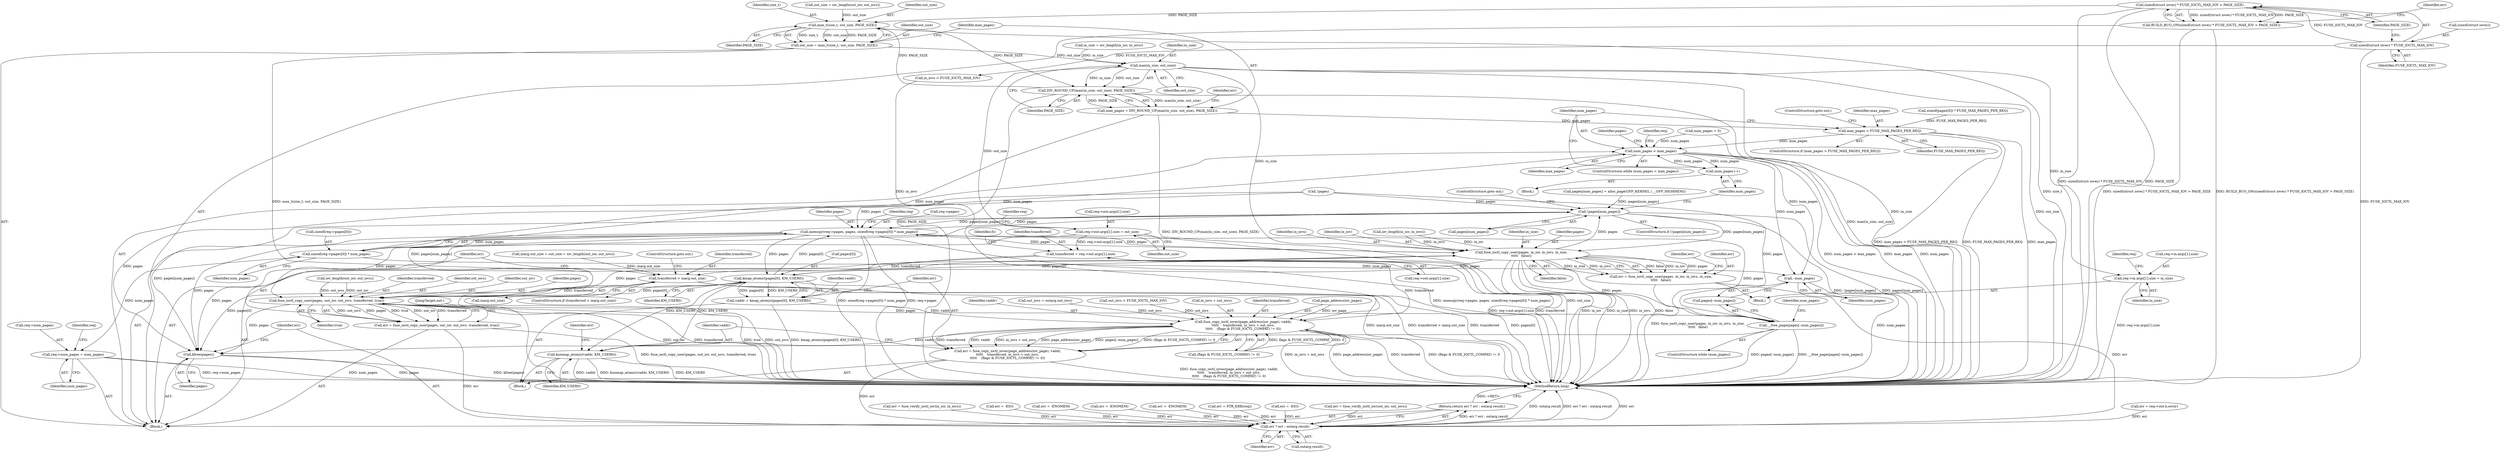digraph "0_linux_7572777eef78ebdee1ecb7c258c0ef94d35bad16@API" {
"1000166" [label="(Call,sizeof(struct iovec) * FUSE_IOCTL_MAX_IOV > PAGE_SIZE)"];
"1000167" [label="(Call,sizeof(struct iovec) * FUSE_IOCTL_MAX_IOV)"];
"1000165" [label="(Call,BUILD_BUG_ON(sizeof(struct iovec) * FUSE_IOCTL_MAX_IOV > PAGE_SIZE))"];
"1000266" [label="(Call,max_t(size_t, out_size, PAGE_SIZE))"];
"1000264" [label="(Call,out_size = max_t(size_t, out_size, PAGE_SIZE))"];
"1000273" [label="(Call,max(in_size, out_size))"];
"1000272" [label="(Call,DIV_ROUND_UP(max(in_size, out_size), PAGE_SIZE))"];
"1000270" [label="(Call,max_pages = DIV_ROUND_UP(max(in_size, out_size), PAGE_SIZE))"];
"1000282" [label="(Call,max_pages > FUSE_MAX_PAGES_PER_REQ)"];
"1000287" [label="(Call,num_pages < max_pages)"];
"1000305" [label="(Call,num_pages++)"];
"1000328" [label="(Call,sizeof(req->pages[0]) * num_pages)"];
"1000323" [label="(Call,memcpy(req->pages, pages, sizeof(req->pages[0]) * num_pages))"];
"1000300" [label="(Call,!pages[num_pages])"];
"1000421" [label="(Call,fuse_ioctl_copy_user(pages, in_iov, in_iovs, in_size,\n\t\t\t\t\t   false))"];
"1000419" [label="(Call,err = fuse_ioctl_copy_user(pages, in_iov, in_iovs, in_size,\n\t\t\t\t\t   false))"];
"1000658" [label="(Call,err ? err : outarg.result)"];
"1000657" [label="(Return,return err ? err : outarg.result;)"];
"1000567" [label="(Call,kmap_atomic(pages[0], KM_USER0))"];
"1000565" [label="(Call,vaddr = kmap_atomic(pages[0], KM_USER0))"];
"1000574" [label="(Call,fuse_copy_ioctl_iovec(page_address(iov_page), vaddr,\n\t\t\t\t\t    transferred, in_iovs + out_iovs,\n\t\t\t\t\t    (flags & FUSE_IOCTL_COMPAT) != 0))"];
"1000572" [label="(Call,err = fuse_copy_ioctl_iovec(page_address(iov_page), vaddr,\n\t\t\t\t\t    transferred, in_iovs + out_iovs,\n\t\t\t\t\t    (flags & FUSE_IOCTL_COMPAT) != 0))"];
"1000587" [label="(Call,kunmap_atomic(vaddr, KM_USER0))"];
"1000632" [label="(Call,fuse_ioctl_copy_user(pages, out_iov, out_iovs, transferred, true))"];
"1000630" [label="(Call,err = fuse_ioctl_copy_user(pages, out_iov, out_iovs, transferred, true))"];
"1000650" [label="(Call,__free_page(pages[--num_pages]))"];
"1000655" [label="(Call,kfree(pages))"];
"1000336" [label="(Call,req->num_pages = num_pages)"];
"1000653" [label="(Call,--num_pages)"];
"1000401" [label="(Call,req->in.args[1].size = in_size)"];
"1000461" [label="(Call,req->out.args[1].size = out_size)"];
"1000498" [label="(Call,transferred = req->out.args[1].size)"];
"1000624" [label="(Call,transferred > inarg.out_size)"];
"1000541" [label="(Call,out_iovs = outarg.out_iovs)"];
"1000498" [label="(Call,transferred = req->out.args[1].size)"];
"1000269" [label="(Identifier,PAGE_SIZE)"];
"1000568" [label="(Call,pages[0])"];
"1000170" [label="(Identifier,FUSE_IOCTL_MAX_IOV)"];
"1000660" [label="(Identifier,err)"];
"1000284" [label="(Identifier,FUSE_MAX_PAGES_PER_REQ)"];
"1000500" [label="(Call,req->out.args[1].size)"];
"1000629" [label="(ControlStructure,goto out;)"];
"1000266" [label="(Call,max_t(size_t, out_size, PAGE_SIZE))"];
"1000659" [label="(Identifier,err)"];
"1000573" [label="(Identifier,err)"];
"1000636" [label="(Identifier,transferred)"];
"1000489" [label="(Call,err = req->out.h.error)"];
"1000283" [label="(Identifier,max_pages)"];
"1000524" [label="(Block,)"];
"1000602" [label="(Call,err = fuse_verify_ioctl_iov(in_iov, in_iovs))"];
"1000171" [label="(Identifier,PAGE_SIZE)"];
"1000499" [label="(Identifier,transferred)"];
"1000278" [label="(Identifier,err)"];
"1000661" [label="(Call,outarg.result)"];
"1000289" [label="(Identifier,max_pages)"];
"1000567" [label="(Call,kmap_atomic(pages[0], KM_USER0))"];
"1000305" [label="(Call,num_pages++)"];
"1000157" [label="(Call,num_pages = 0)"];
"1000259" [label="(Call,out_size = iov_length(out_iov, out_iovs))"];
"1000337" [label="(Call,req->num_pages)"];
"1000422" [label="(Identifier,pages)"];
"1000424" [label="(Identifier,in_iovs)"];
"1000271" [label="(Identifier,max_pages)"];
"1000275" [label="(Identifier,out_size)"];
"1000328" [label="(Call,sizeof(req->pages[0]) * num_pages)"];
"1000394" [label="(Block,)"];
"1000323" [label="(Call,memcpy(req->pages, pages, sizeof(req->pages[0]) * num_pages))"];
"1000589" [label="(Identifier,KM_USER0)"];
"1000179" [label="(Call,sizeof(pages[0]) * FUSE_MAX_PAGES_PER_REQ)"];
"1000329" [label="(Call,sizeof(req->pages[0]))"];
"1000626" [label="(Call,inarg.out_size)"];
"1000635" [label="(Identifier,out_iovs)"];
"1000173" [label="(Identifier,err)"];
"1000649" [label="(Identifier,num_pages)"];
"1000419" [label="(Call,err = fuse_ioctl_copy_user(pages, in_iov, in_iovs, in_size,\n\t\t\t\t\t   false))"];
"1000638" [label="(JumpTarget,out:)"];
"1000335" [label="(Identifier,num_pages)"];
"1000287" [label="(Call,num_pages < max_pages)"];
"1000634" [label="(Identifier,out_iov)"];
"1000264" [label="(Call,out_size = max_t(size_t, out_size, PAGE_SIZE))"];
"1000462" [label="(Call,req->out.args[1].size)"];
"1000633" [label="(Identifier,pages)"];
"1000650" [label="(Call,__free_page(pages[--num_pages]))"];
"1000261" [label="(Call,iov_length(out_iov, out_iovs))"];
"1000304" [label="(ControlStructure,goto out;)"];
"1000308" [label="(Identifier,req)"];
"1000285" [label="(ControlStructure,goto out;)"];
"1000475" [label="(Identifier,req)"];
"1000526" [label="(Call,err = -EIO)"];
"1000291" [label="(Call,pages[num_pages] = alloc_page(GFP_KERNEL | __GFP_HIGHMEM))"];
"1000277" [label="(Call,err = -ENOMEM)"];
"1000250" [label="(Call,in_size = iov_length(in_iov, in_iovs))"];
"1000582" [label="(Call,(flags & FUSE_IOCTL_COMPAT) != 0)"];
"1000172" [label="(Call,err = -ENOMEM)"];
"1000268" [label="(Identifier,out_size)"];
"1000301" [label="(Call,pages[num_pages])"];
"1000273" [label="(Call,max(in_size, out_size))"];
"1000345" [label="(Identifier,req)"];
"1000288" [label="(Identifier,num_pages)"];
"1000630" [label="(Call,err = fuse_ioctl_copy_user(pages, out_iov, out_iovs, transferred, true))"];
"1000575" [label="(Call,page_address(iov_page))"];
"1000587" [label="(Call,kunmap_atomic(vaddr, KM_USER0))"];
"1000324" [label="(Call,req->pages)"];
"1000658" [label="(Call,err ? err : outarg.result)"];
"1000270" [label="(Call,max_pages = DIV_ROUND_UP(max(in_size, out_size), PAGE_SIZE))"];
"1000192" [label="(Call,!pages)"];
"1000632" [label="(Call,fuse_ioctl_copy_user(pages, out_iov, out_iovs, transferred, true))"];
"1000565" [label="(Call,vaddr = kmap_atomic(pages[0], KM_USER0))"];
"1000588" [label="(Identifier,vaddr)"];
"1000546" [label="(Call,err = -ENOMEM)"];
"1000426" [label="(Identifier,false)"];
"1000657" [label="(Return,return err ? err : outarg.result;)"];
"1000315" [label="(Call,err = PTR_ERR(req))"];
"1000306" [label="(Identifier,num_pages)"];
"1000664" [label="(MethodReturn,long)"];
"1000566" [label="(Identifier,vaddr)"];
"1000656" [label="(Identifier,pages)"];
"1000411" [label="(Identifier,in_size)"];
"1000651" [label="(Call,pages[--num_pages])"];
"1000267" [label="(Identifier,size_t)"];
"1000631" [label="(Identifier,err)"];
"1000167" [label="(Call,sizeof(struct iovec) * FUSE_IOCTL_MAX_IOV)"];
"1000619" [label="(Call,err = -EIO)"];
"1000623" [label="(ControlStructure,if (transferred > inarg.out_size))"];
"1000265" [label="(Identifier,out_size)"];
"1000423" [label="(Identifier,in_iov)"];
"1000556" [label="(Call,out_iovs > FUSE_IOCTL_MAX_IOV)"];
"1000420" [label="(Identifier,err)"];
"1000168" [label="(Call,sizeof(struct iovec))"];
"1000272" [label="(Call,DIV_ROUND_UP(max(in_size, out_size), PAGE_SIZE))"];
"1000572" [label="(Call,err = fuse_copy_ioctl_iovec(page_address(iov_page), vaddr,\n\t\t\t\t\t    transferred, in_iovs + out_iovs,\n\t\t\t\t\t    (flags & FUSE_IOCTL_COMPAT) != 0))"];
"1000290" [label="(Block,)"];
"1000165" [label="(Call,BUILD_BUG_ON(sizeof(struct iovec) * FUSE_IOCTL_MAX_IOV > PAGE_SIZE))"];
"1000653" [label="(Call,--num_pages)"];
"1000300" [label="(Call,!pages[num_pages])"];
"1000281" [label="(ControlStructure,if (max_pages > FUSE_MAX_PAGES_PER_REQ))"];
"1000637" [label="(Identifier,true)"];
"1000655" [label="(Call,kfree(pages))"];
"1000428" [label="(Identifier,err)"];
"1000276" [label="(Identifier,PAGE_SIZE)"];
"1000401" [label="(Call,req->in.args[1].size = in_size)"];
"1000591" [label="(Identifier,err)"];
"1000648" [label="(ControlStructure,while (num_pages))"];
"1000299" [label="(ControlStructure,if (!pages[num_pages]))"];
"1000113" [label="(Block,)"];
"1000415" [label="(Identifier,req)"];
"1000274" [label="(Identifier,in_size)"];
"1000166" [label="(Call,sizeof(struct iovec) * FUSE_IOCTL_MAX_IOV > PAGE_SIZE)"];
"1000293" [label="(Identifier,pages)"];
"1000327" [label="(Identifier,pages)"];
"1000571" [label="(Identifier,KM_USER0)"];
"1000654" [label="(Identifier,num_pages)"];
"1000336" [label="(Call,req->num_pages = num_pages)"];
"1000286" [label="(ControlStructure,while (num_pages < max_pages))"];
"1000471" [label="(Identifier,out_size)"];
"1000252" [label="(Call,iov_length(in_iov, in_iovs))"];
"1000579" [label="(Call,in_iovs + out_iovs)"];
"1000461" [label="(Call,req->out.args[1].size = out_size)"];
"1000338" [label="(Identifier,req)"];
"1000425" [label="(Identifier,in_size)"];
"1000610" [label="(Call,err = fuse_verify_ioctl_iov(out_iov, out_iovs))"];
"1000510" [label="(Identifier,fc)"];
"1000340" [label="(Identifier,num_pages)"];
"1000574" [label="(Call,fuse_copy_ioctl_iovec(page_address(iov_page), vaddr,\n\t\t\t\t\t    transferred, in_iovs + out_iovs,\n\t\t\t\t\t    (flags & FUSE_IOCTL_COMPAT) != 0))"];
"1000402" [label="(Call,req->in.args[1].size)"];
"1000552" [label="(Call,in_iovs > FUSE_IOCTL_MAX_IOV)"];
"1000282" [label="(Call,max_pages > FUSE_MAX_PAGES_PER_REQ)"];
"1000625" [label="(Identifier,transferred)"];
"1000578" [label="(Identifier,transferred)"];
"1000421" [label="(Call,fuse_ioctl_copy_user(pages, in_iov, in_iovs, in_size,\n\t\t\t\t\t   false))"];
"1000255" [label="(Call,inarg.out_size = out_size = iov_length(out_iov, out_iovs))"];
"1000577" [label="(Identifier,vaddr)"];
"1000624" [label="(Call,transferred > inarg.out_size)"];
"1000166" -> "1000165"  [label="AST: "];
"1000166" -> "1000171"  [label="CFG: "];
"1000167" -> "1000166"  [label="AST: "];
"1000171" -> "1000166"  [label="AST: "];
"1000165" -> "1000166"  [label="CFG: "];
"1000166" -> "1000664"  [label="DDG: sizeof(struct iovec) * FUSE_IOCTL_MAX_IOV"];
"1000166" -> "1000664"  [label="DDG: PAGE_SIZE"];
"1000166" -> "1000165"  [label="DDG: sizeof(struct iovec) * FUSE_IOCTL_MAX_IOV"];
"1000166" -> "1000165"  [label="DDG: PAGE_SIZE"];
"1000167" -> "1000166"  [label="DDG: FUSE_IOCTL_MAX_IOV"];
"1000166" -> "1000266"  [label="DDG: PAGE_SIZE"];
"1000167" -> "1000170"  [label="CFG: "];
"1000168" -> "1000167"  [label="AST: "];
"1000170" -> "1000167"  [label="AST: "];
"1000171" -> "1000167"  [label="CFG: "];
"1000167" -> "1000664"  [label="DDG: FUSE_IOCTL_MAX_IOV"];
"1000167" -> "1000552"  [label="DDG: FUSE_IOCTL_MAX_IOV"];
"1000165" -> "1000113"  [label="AST: "];
"1000173" -> "1000165"  [label="CFG: "];
"1000165" -> "1000664"  [label="DDG: sizeof(struct iovec) * FUSE_IOCTL_MAX_IOV > PAGE_SIZE"];
"1000165" -> "1000664"  [label="DDG: BUILD_BUG_ON(sizeof(struct iovec) * FUSE_IOCTL_MAX_IOV > PAGE_SIZE)"];
"1000266" -> "1000264"  [label="AST: "];
"1000266" -> "1000269"  [label="CFG: "];
"1000267" -> "1000266"  [label="AST: "];
"1000268" -> "1000266"  [label="AST: "];
"1000269" -> "1000266"  [label="AST: "];
"1000264" -> "1000266"  [label="CFG: "];
"1000266" -> "1000664"  [label="DDG: size_t"];
"1000266" -> "1000264"  [label="DDG: size_t"];
"1000266" -> "1000264"  [label="DDG: out_size"];
"1000266" -> "1000264"  [label="DDG: PAGE_SIZE"];
"1000259" -> "1000266"  [label="DDG: out_size"];
"1000272" -> "1000266"  [label="DDG: PAGE_SIZE"];
"1000266" -> "1000272"  [label="DDG: PAGE_SIZE"];
"1000264" -> "1000113"  [label="AST: "];
"1000265" -> "1000264"  [label="AST: "];
"1000271" -> "1000264"  [label="CFG: "];
"1000264" -> "1000664"  [label="DDG: max_t(size_t, out_size, PAGE_SIZE)"];
"1000264" -> "1000273"  [label="DDG: out_size"];
"1000273" -> "1000272"  [label="AST: "];
"1000273" -> "1000275"  [label="CFG: "];
"1000274" -> "1000273"  [label="AST: "];
"1000275" -> "1000273"  [label="AST: "];
"1000276" -> "1000273"  [label="CFG: "];
"1000273" -> "1000664"  [label="DDG: out_size"];
"1000273" -> "1000664"  [label="DDG: in_size"];
"1000273" -> "1000272"  [label="DDG: in_size"];
"1000273" -> "1000272"  [label="DDG: out_size"];
"1000250" -> "1000273"  [label="DDG: in_size"];
"1000273" -> "1000401"  [label="DDG: in_size"];
"1000273" -> "1000421"  [label="DDG: in_size"];
"1000273" -> "1000461"  [label="DDG: out_size"];
"1000272" -> "1000270"  [label="AST: "];
"1000272" -> "1000276"  [label="CFG: "];
"1000276" -> "1000272"  [label="AST: "];
"1000270" -> "1000272"  [label="CFG: "];
"1000272" -> "1000664"  [label="DDG: PAGE_SIZE"];
"1000272" -> "1000664"  [label="DDG: max(in_size, out_size)"];
"1000272" -> "1000270"  [label="DDG: max(in_size, out_size)"];
"1000272" -> "1000270"  [label="DDG: PAGE_SIZE"];
"1000270" -> "1000113"  [label="AST: "];
"1000271" -> "1000270"  [label="AST: "];
"1000278" -> "1000270"  [label="CFG: "];
"1000270" -> "1000664"  [label="DDG: DIV_ROUND_UP(max(in_size, out_size), PAGE_SIZE)"];
"1000270" -> "1000282"  [label="DDG: max_pages"];
"1000282" -> "1000281"  [label="AST: "];
"1000282" -> "1000284"  [label="CFG: "];
"1000283" -> "1000282"  [label="AST: "];
"1000284" -> "1000282"  [label="AST: "];
"1000285" -> "1000282"  [label="CFG: "];
"1000288" -> "1000282"  [label="CFG: "];
"1000282" -> "1000664"  [label="DDG: max_pages > FUSE_MAX_PAGES_PER_REQ"];
"1000282" -> "1000664"  [label="DDG: FUSE_MAX_PAGES_PER_REQ"];
"1000282" -> "1000664"  [label="DDG: max_pages"];
"1000179" -> "1000282"  [label="DDG: FUSE_MAX_PAGES_PER_REQ"];
"1000282" -> "1000287"  [label="DDG: max_pages"];
"1000287" -> "1000286"  [label="AST: "];
"1000287" -> "1000289"  [label="CFG: "];
"1000288" -> "1000287"  [label="AST: "];
"1000289" -> "1000287"  [label="AST: "];
"1000293" -> "1000287"  [label="CFG: "];
"1000308" -> "1000287"  [label="CFG: "];
"1000287" -> "1000664"  [label="DDG: num_pages < max_pages"];
"1000287" -> "1000664"  [label="DDG: max_pages"];
"1000287" -> "1000664"  [label="DDG: num_pages"];
"1000157" -> "1000287"  [label="DDG: num_pages"];
"1000305" -> "1000287"  [label="DDG: num_pages"];
"1000328" -> "1000287"  [label="DDG: num_pages"];
"1000287" -> "1000305"  [label="DDG: num_pages"];
"1000287" -> "1000328"  [label="DDG: num_pages"];
"1000287" -> "1000653"  [label="DDG: num_pages"];
"1000305" -> "1000290"  [label="AST: "];
"1000305" -> "1000306"  [label="CFG: "];
"1000306" -> "1000305"  [label="AST: "];
"1000288" -> "1000305"  [label="CFG: "];
"1000328" -> "1000323"  [label="AST: "];
"1000328" -> "1000335"  [label="CFG: "];
"1000329" -> "1000328"  [label="AST: "];
"1000335" -> "1000328"  [label="AST: "];
"1000323" -> "1000328"  [label="CFG: "];
"1000328" -> "1000323"  [label="DDG: num_pages"];
"1000328" -> "1000336"  [label="DDG: num_pages"];
"1000328" -> "1000653"  [label="DDG: num_pages"];
"1000323" -> "1000113"  [label="AST: "];
"1000324" -> "1000323"  [label="AST: "];
"1000327" -> "1000323"  [label="AST: "];
"1000338" -> "1000323"  [label="CFG: "];
"1000323" -> "1000664"  [label="DDG: sizeof(req->pages[0]) * num_pages"];
"1000323" -> "1000664"  [label="DDG: req->pages"];
"1000323" -> "1000664"  [label="DDG: memcpy(req->pages, pages, sizeof(req->pages[0]) * num_pages)"];
"1000323" -> "1000300"  [label="DDG: pages"];
"1000567" -> "1000323"  [label="DDG: pages[0]"];
"1000421" -> "1000323"  [label="DDG: pages"];
"1000192" -> "1000323"  [label="DDG: pages"];
"1000300" -> "1000323"  [label="DDG: pages[num_pages]"];
"1000323" -> "1000421"  [label="DDG: pages"];
"1000323" -> "1000567"  [label="DDG: pages"];
"1000323" -> "1000632"  [label="DDG: pages"];
"1000323" -> "1000650"  [label="DDG: pages"];
"1000323" -> "1000655"  [label="DDG: pages"];
"1000300" -> "1000299"  [label="AST: "];
"1000300" -> "1000301"  [label="CFG: "];
"1000301" -> "1000300"  [label="AST: "];
"1000304" -> "1000300"  [label="CFG: "];
"1000306" -> "1000300"  [label="CFG: "];
"1000300" -> "1000664"  [label="DDG: pages[num_pages]"];
"1000300" -> "1000664"  [label="DDG: !pages[num_pages]"];
"1000291" -> "1000300"  [label="DDG: pages[num_pages]"];
"1000421" -> "1000300"  [label="DDG: pages"];
"1000192" -> "1000300"  [label="DDG: pages"];
"1000300" -> "1000421"  [label="DDG: pages[num_pages]"];
"1000300" -> "1000632"  [label="DDG: pages[num_pages]"];
"1000300" -> "1000655"  [label="DDG: pages[num_pages]"];
"1000421" -> "1000419"  [label="AST: "];
"1000421" -> "1000426"  [label="CFG: "];
"1000422" -> "1000421"  [label="AST: "];
"1000423" -> "1000421"  [label="AST: "];
"1000424" -> "1000421"  [label="AST: "];
"1000425" -> "1000421"  [label="AST: "];
"1000426" -> "1000421"  [label="AST: "];
"1000419" -> "1000421"  [label="CFG: "];
"1000421" -> "1000664"  [label="DDG: false"];
"1000421" -> "1000664"  [label="DDG: in_iov"];
"1000421" -> "1000664"  [label="DDG: in_size"];
"1000421" -> "1000664"  [label="DDG: in_iovs"];
"1000421" -> "1000419"  [label="DDG: false"];
"1000421" -> "1000419"  [label="DDG: in_iov"];
"1000421" -> "1000419"  [label="DDG: pages"];
"1000421" -> "1000419"  [label="DDG: in_size"];
"1000421" -> "1000419"  [label="DDG: in_iovs"];
"1000567" -> "1000421"  [label="DDG: pages[0]"];
"1000252" -> "1000421"  [label="DDG: in_iov"];
"1000252" -> "1000421"  [label="DDG: in_iovs"];
"1000421" -> "1000567"  [label="DDG: pages"];
"1000421" -> "1000632"  [label="DDG: pages"];
"1000421" -> "1000650"  [label="DDG: pages"];
"1000421" -> "1000655"  [label="DDG: pages"];
"1000419" -> "1000394"  [label="AST: "];
"1000420" -> "1000419"  [label="AST: "];
"1000428" -> "1000419"  [label="CFG: "];
"1000419" -> "1000664"  [label="DDG: fuse_ioctl_copy_user(pages, in_iov, in_iovs, in_size,\n\t\t\t\t\t   false)"];
"1000419" -> "1000658"  [label="DDG: err"];
"1000658" -> "1000657"  [label="AST: "];
"1000658" -> "1000660"  [label="CFG: "];
"1000658" -> "1000661"  [label="CFG: "];
"1000659" -> "1000658"  [label="AST: "];
"1000660" -> "1000658"  [label="AST: "];
"1000661" -> "1000658"  [label="AST: "];
"1000657" -> "1000658"  [label="CFG: "];
"1000658" -> "1000664"  [label="DDG: err"];
"1000658" -> "1000664"  [label="DDG: outarg.result"];
"1000658" -> "1000664"  [label="DDG: err ? err : outarg.result"];
"1000658" -> "1000657"  [label="DDG: err ? err : outarg.result"];
"1000315" -> "1000658"  [label="DDG: err"];
"1000630" -> "1000658"  [label="DDG: err"];
"1000277" -> "1000658"  [label="DDG: err"];
"1000526" -> "1000658"  [label="DDG: err"];
"1000602" -> "1000658"  [label="DDG: err"];
"1000572" -> "1000658"  [label="DDG: err"];
"1000619" -> "1000658"  [label="DDG: err"];
"1000610" -> "1000658"  [label="DDG: err"];
"1000546" -> "1000658"  [label="DDG: err"];
"1000489" -> "1000658"  [label="DDG: err"];
"1000172" -> "1000658"  [label="DDG: err"];
"1000657" -> "1000113"  [label="AST: "];
"1000664" -> "1000657"  [label="CFG: "];
"1000657" -> "1000664"  [label="DDG: <RET>"];
"1000567" -> "1000565"  [label="AST: "];
"1000567" -> "1000571"  [label="CFG: "];
"1000568" -> "1000567"  [label="AST: "];
"1000571" -> "1000567"  [label="AST: "];
"1000565" -> "1000567"  [label="CFG: "];
"1000567" -> "1000664"  [label="DDG: pages[0]"];
"1000567" -> "1000565"  [label="DDG: pages[0]"];
"1000567" -> "1000565"  [label="DDG: KM_USER0"];
"1000587" -> "1000567"  [label="DDG: KM_USER0"];
"1000567" -> "1000587"  [label="DDG: KM_USER0"];
"1000567" -> "1000632"  [label="DDG: pages[0]"];
"1000567" -> "1000655"  [label="DDG: pages[0]"];
"1000565" -> "1000524"  [label="AST: "];
"1000566" -> "1000565"  [label="AST: "];
"1000573" -> "1000565"  [label="CFG: "];
"1000565" -> "1000664"  [label="DDG: kmap_atomic(pages[0], KM_USER0)"];
"1000565" -> "1000574"  [label="DDG: vaddr"];
"1000574" -> "1000572"  [label="AST: "];
"1000574" -> "1000582"  [label="CFG: "];
"1000575" -> "1000574"  [label="AST: "];
"1000577" -> "1000574"  [label="AST: "];
"1000578" -> "1000574"  [label="AST: "];
"1000579" -> "1000574"  [label="AST: "];
"1000582" -> "1000574"  [label="AST: "];
"1000572" -> "1000574"  [label="CFG: "];
"1000574" -> "1000664"  [label="DDG: in_iovs + out_iovs"];
"1000574" -> "1000664"  [label="DDG: page_address(iov_page)"];
"1000574" -> "1000664"  [label="DDG: transferred"];
"1000574" -> "1000664"  [label="DDG: (flags & FUSE_IOCTL_COMPAT) != 0"];
"1000574" -> "1000572"  [label="DDG: transferred"];
"1000574" -> "1000572"  [label="DDG: vaddr"];
"1000574" -> "1000572"  [label="DDG: in_iovs + out_iovs"];
"1000574" -> "1000572"  [label="DDG: page_address(iov_page)"];
"1000574" -> "1000572"  [label="DDG: (flags & FUSE_IOCTL_COMPAT) != 0"];
"1000575" -> "1000574"  [label="DDG: iov_page"];
"1000498" -> "1000574"  [label="DDG: transferred"];
"1000552" -> "1000574"  [label="DDG: in_iovs"];
"1000556" -> "1000574"  [label="DDG: out_iovs"];
"1000541" -> "1000574"  [label="DDG: out_iovs"];
"1000582" -> "1000574"  [label="DDG: flags & FUSE_IOCTL_COMPAT"];
"1000582" -> "1000574"  [label="DDG: 0"];
"1000574" -> "1000587"  [label="DDG: vaddr"];
"1000572" -> "1000524"  [label="AST: "];
"1000573" -> "1000572"  [label="AST: "];
"1000588" -> "1000572"  [label="CFG: "];
"1000572" -> "1000664"  [label="DDG: fuse_copy_ioctl_iovec(page_address(iov_page), vaddr,\n\t\t\t\t\t    transferred, in_iovs + out_iovs,\n\t\t\t\t\t    (flags & FUSE_IOCTL_COMPAT) != 0)"];
"1000587" -> "1000524"  [label="AST: "];
"1000587" -> "1000589"  [label="CFG: "];
"1000588" -> "1000587"  [label="AST: "];
"1000589" -> "1000587"  [label="AST: "];
"1000591" -> "1000587"  [label="CFG: "];
"1000587" -> "1000664"  [label="DDG: KM_USER0"];
"1000587" -> "1000664"  [label="DDG: vaddr"];
"1000587" -> "1000664"  [label="DDG: kunmap_atomic(vaddr, KM_USER0)"];
"1000632" -> "1000630"  [label="AST: "];
"1000632" -> "1000637"  [label="CFG: "];
"1000633" -> "1000632"  [label="AST: "];
"1000634" -> "1000632"  [label="AST: "];
"1000635" -> "1000632"  [label="AST: "];
"1000636" -> "1000632"  [label="AST: "];
"1000637" -> "1000632"  [label="AST: "];
"1000630" -> "1000632"  [label="CFG: "];
"1000632" -> "1000664"  [label="DDG: true"];
"1000632" -> "1000664"  [label="DDG: out_iovs"];
"1000632" -> "1000664"  [label="DDG: transferred"];
"1000632" -> "1000664"  [label="DDG: out_iov"];
"1000632" -> "1000630"  [label="DDG: out_iovs"];
"1000632" -> "1000630"  [label="DDG: pages"];
"1000632" -> "1000630"  [label="DDG: true"];
"1000632" -> "1000630"  [label="DDG: out_iov"];
"1000632" -> "1000630"  [label="DDG: transferred"];
"1000261" -> "1000632"  [label="DDG: out_iov"];
"1000261" -> "1000632"  [label="DDG: out_iovs"];
"1000624" -> "1000632"  [label="DDG: transferred"];
"1000632" -> "1000650"  [label="DDG: pages"];
"1000632" -> "1000655"  [label="DDG: pages"];
"1000630" -> "1000113"  [label="AST: "];
"1000631" -> "1000630"  [label="AST: "];
"1000638" -> "1000630"  [label="CFG: "];
"1000630" -> "1000664"  [label="DDG: fuse_ioctl_copy_user(pages, out_iov, out_iovs, transferred, true)"];
"1000650" -> "1000648"  [label="AST: "];
"1000650" -> "1000651"  [label="CFG: "];
"1000651" -> "1000650"  [label="AST: "];
"1000649" -> "1000650"  [label="CFG: "];
"1000650" -> "1000664"  [label="DDG: __free_page(pages[--num_pages])"];
"1000650" -> "1000664"  [label="DDG: pages[--num_pages]"];
"1000192" -> "1000650"  [label="DDG: pages"];
"1000650" -> "1000655"  [label="DDG: pages[--num_pages]"];
"1000655" -> "1000113"  [label="AST: "];
"1000655" -> "1000656"  [label="CFG: "];
"1000656" -> "1000655"  [label="AST: "];
"1000659" -> "1000655"  [label="CFG: "];
"1000655" -> "1000664"  [label="DDG: pages"];
"1000655" -> "1000664"  [label="DDG: kfree(pages)"];
"1000192" -> "1000655"  [label="DDG: pages"];
"1000336" -> "1000113"  [label="AST: "];
"1000336" -> "1000340"  [label="CFG: "];
"1000337" -> "1000336"  [label="AST: "];
"1000340" -> "1000336"  [label="AST: "];
"1000345" -> "1000336"  [label="CFG: "];
"1000336" -> "1000664"  [label="DDG: num_pages"];
"1000336" -> "1000664"  [label="DDG: req->num_pages"];
"1000653" -> "1000651"  [label="AST: "];
"1000653" -> "1000654"  [label="CFG: "];
"1000654" -> "1000653"  [label="AST: "];
"1000651" -> "1000653"  [label="CFG: "];
"1000653" -> "1000664"  [label="DDG: num_pages"];
"1000157" -> "1000653"  [label="DDG: num_pages"];
"1000401" -> "1000394"  [label="AST: "];
"1000401" -> "1000411"  [label="CFG: "];
"1000402" -> "1000401"  [label="AST: "];
"1000411" -> "1000401"  [label="AST: "];
"1000415" -> "1000401"  [label="CFG: "];
"1000401" -> "1000664"  [label="DDG: req->in.args[1].size"];
"1000461" -> "1000113"  [label="AST: "];
"1000461" -> "1000471"  [label="CFG: "];
"1000462" -> "1000461"  [label="AST: "];
"1000471" -> "1000461"  [label="AST: "];
"1000475" -> "1000461"  [label="CFG: "];
"1000461" -> "1000664"  [label="DDG: out_size"];
"1000461" -> "1000498"  [label="DDG: req->out.args[1].size"];
"1000498" -> "1000113"  [label="AST: "];
"1000498" -> "1000500"  [label="CFG: "];
"1000499" -> "1000498"  [label="AST: "];
"1000500" -> "1000498"  [label="AST: "];
"1000510" -> "1000498"  [label="CFG: "];
"1000498" -> "1000664"  [label="DDG: transferred"];
"1000498" -> "1000664"  [label="DDG: req->out.args[1].size"];
"1000498" -> "1000624"  [label="DDG: transferred"];
"1000624" -> "1000623"  [label="AST: "];
"1000624" -> "1000626"  [label="CFG: "];
"1000625" -> "1000624"  [label="AST: "];
"1000626" -> "1000624"  [label="AST: "];
"1000629" -> "1000624"  [label="CFG: "];
"1000631" -> "1000624"  [label="CFG: "];
"1000624" -> "1000664"  [label="DDG: inarg.out_size"];
"1000624" -> "1000664"  [label="DDG: transferred > inarg.out_size"];
"1000624" -> "1000664"  [label="DDG: transferred"];
"1000255" -> "1000624"  [label="DDG: inarg.out_size"];
}
